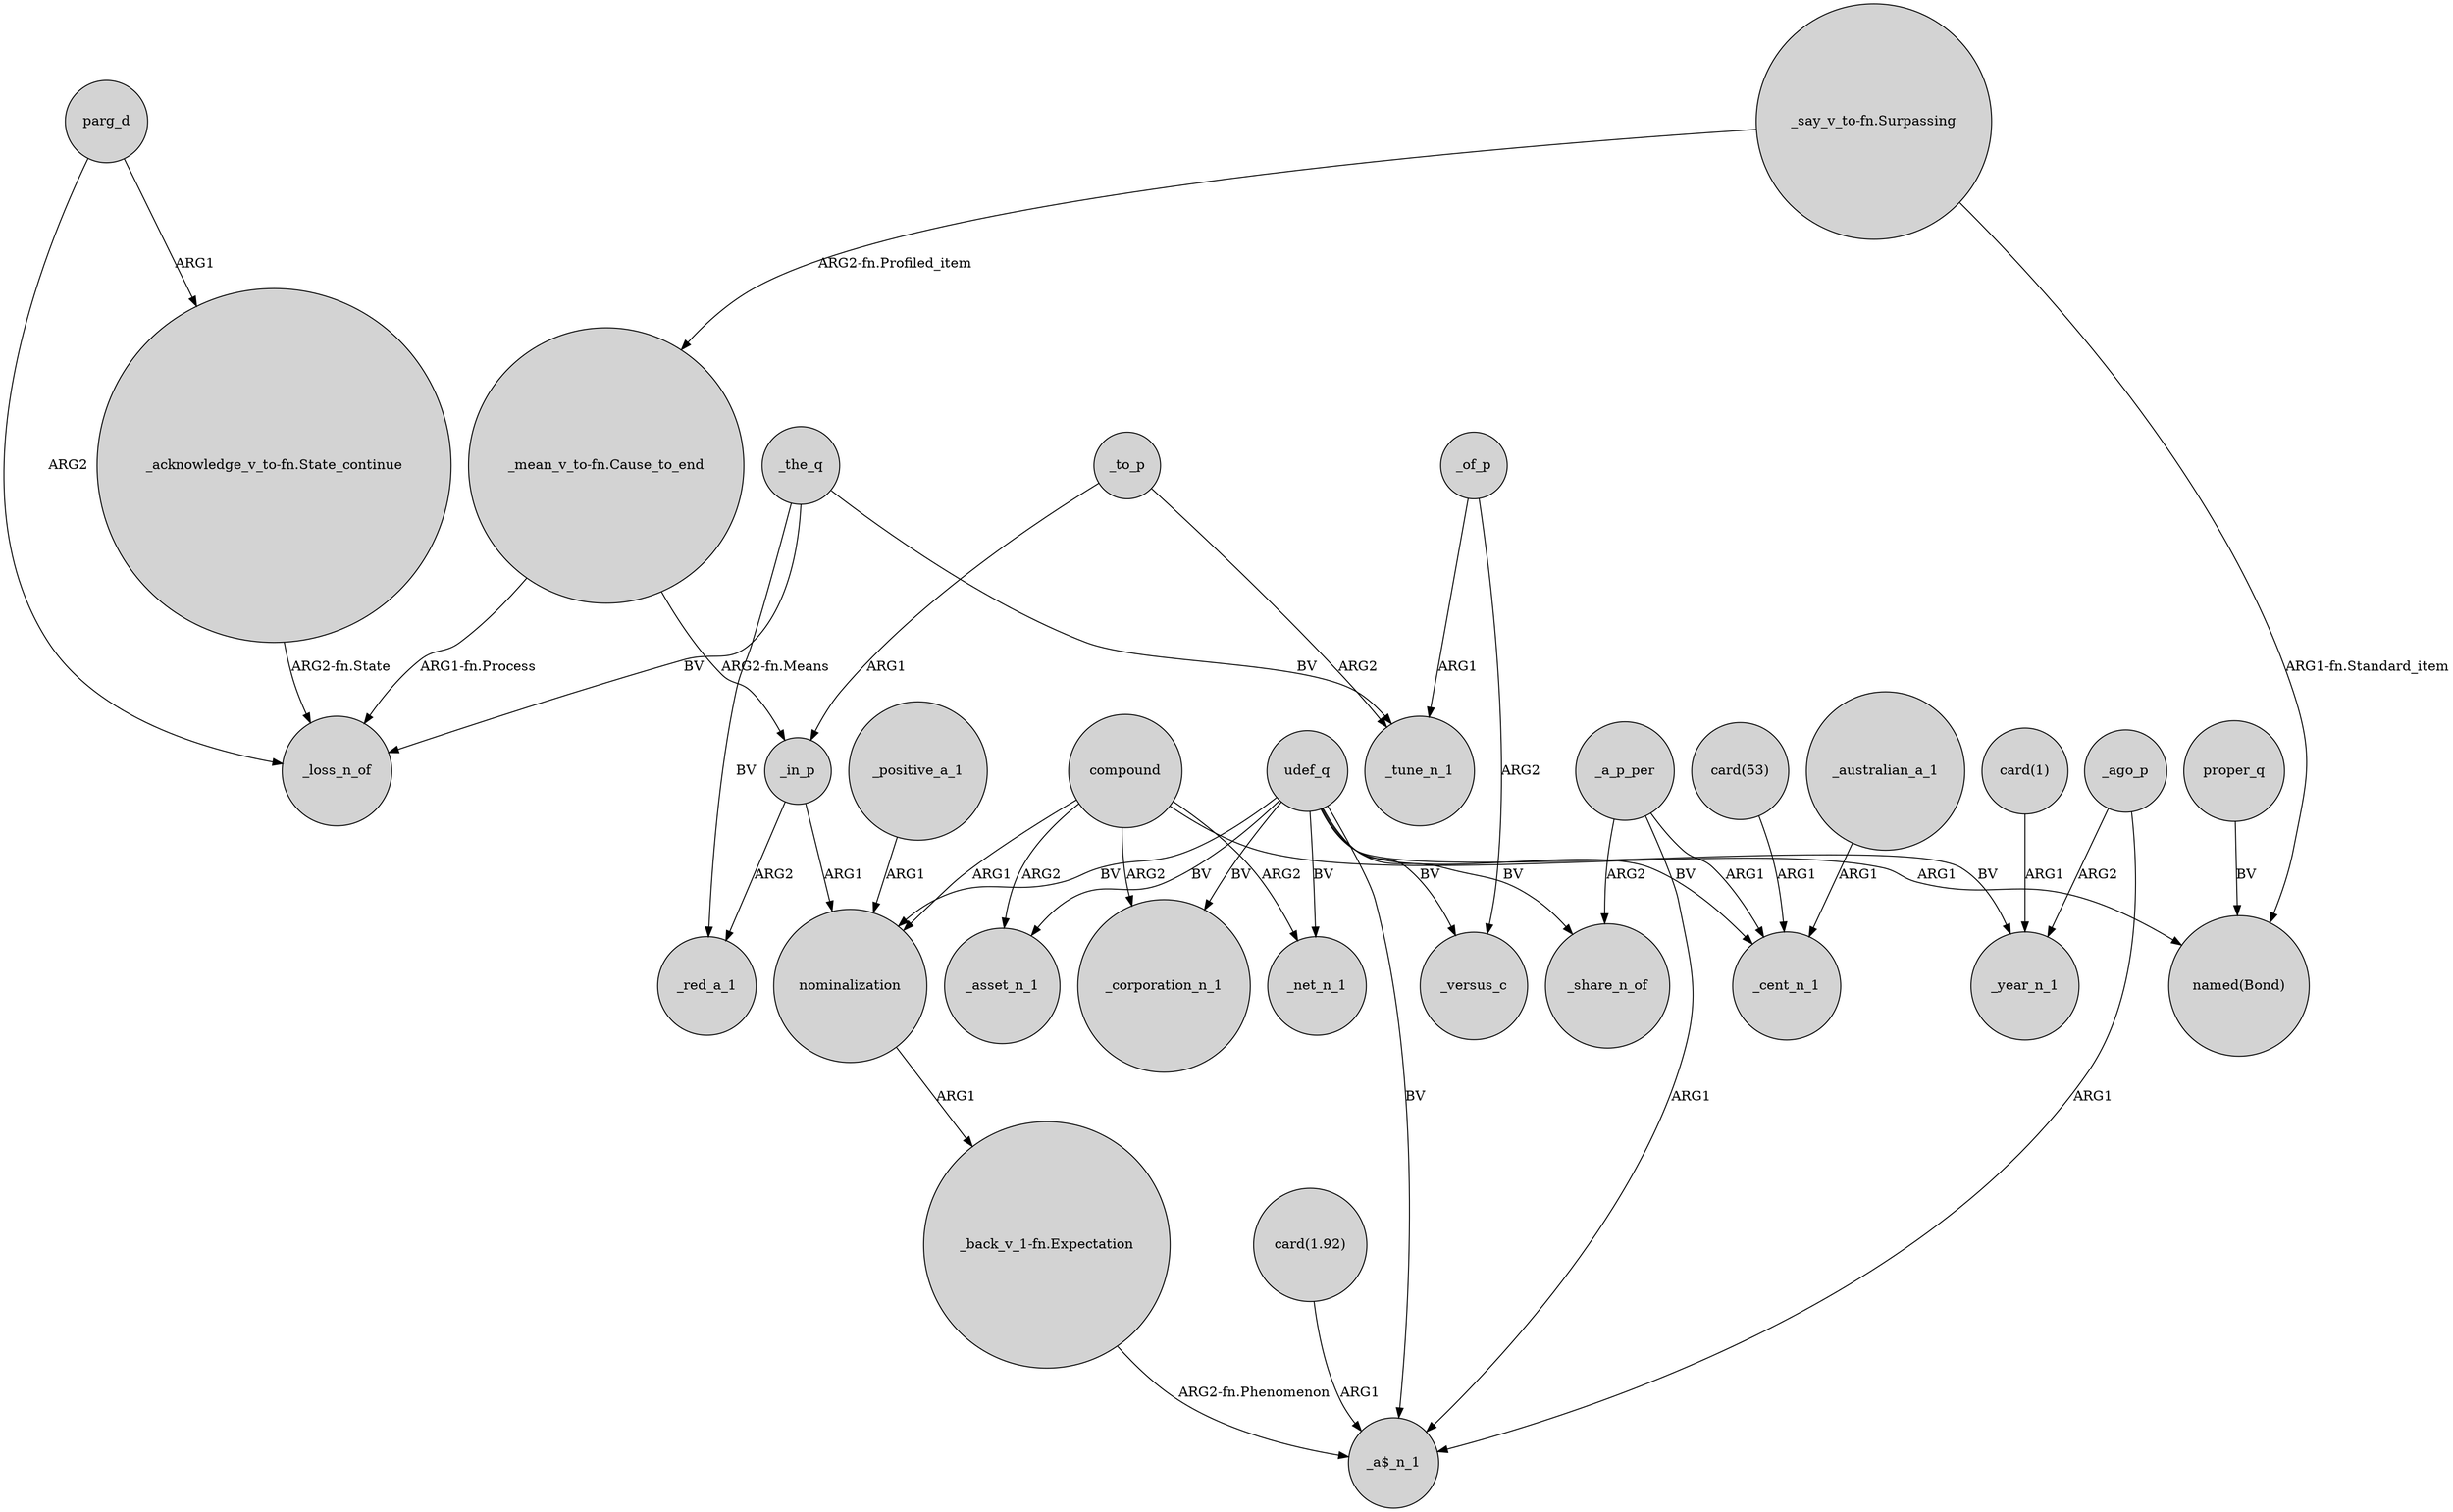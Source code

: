 digraph {
	node [shape=circle style=filled]
	parg_d -> _loss_n_of [label=ARG2]
	compound -> _net_n_1 [label=ARG2]
	_positive_a_1 -> nominalization [label=ARG1]
	compound -> _asset_n_1 [label=ARG2]
	_a_p_per -> "_a$_n_1" [label=ARG1]
	"card(1.92)" -> "_a$_n_1" [label=ARG1]
	_a_p_per -> _cent_n_1 [label=ARG1]
	nominalization -> "_back_v_1-fn.Expectation" [label=ARG1]
	"card(1)" -> _year_n_1 [label=ARG1]
	_the_q -> _loss_n_of [label=BV]
	_the_q -> _red_a_1 [label=BV]
	udef_q -> nominalization [label=BV]
	_ago_p -> "_a$_n_1" [label=ARG1]
	parg_d -> "_acknowledge_v_to-fn.State_continue" [label=ARG1]
	"card(53)" -> _cent_n_1 [label=ARG1]
	"_acknowledge_v_to-fn.State_continue" -> _loss_n_of [label="ARG2-fn.State"]
	udef_q -> _asset_n_1 [label=BV]
	udef_q -> _cent_n_1 [label=BV]
	"_say_v_to-fn.Surpassing" -> "named(Bond)" [label="ARG1-fn.Standard_item"]
	_to_p -> _in_p [label=ARG1]
	compound -> nominalization [label=ARG1]
	proper_q -> "named(Bond)" [label=BV]
	_a_p_per -> _share_n_of [label=ARG2]
	"_mean_v_to-fn.Cause_to_end" -> _loss_n_of [label="ARG1-fn.Process"]
	udef_q -> _share_n_of [label=BV]
	udef_q -> _net_n_1 [label=BV]
	"_back_v_1-fn.Expectation" -> "_a$_n_1" [label="ARG2-fn.Phenomenon"]
	"_mean_v_to-fn.Cause_to_end" -> _in_p [label="ARG2-fn.Means"]
	_of_p -> _versus_c [label=ARG2]
	"_say_v_to-fn.Surpassing" -> "_mean_v_to-fn.Cause_to_end" [label="ARG2-fn.Profiled_item"]
	_australian_a_1 -> _cent_n_1 [label=ARG1]
	compound -> "named(Bond)" [label=ARG1]
	compound -> _corporation_n_1 [label=ARG2]
	udef_q -> _corporation_n_1 [label=BV]
	_ago_p -> _year_n_1 [label=ARG2]
	udef_q -> _year_n_1 [label=BV]
	_in_p -> _red_a_1 [label=ARG2]
	_of_p -> _tune_n_1 [label=ARG1]
	_to_p -> _tune_n_1 [label=ARG2]
	udef_q -> _versus_c [label=BV]
	_the_q -> _tune_n_1 [label=BV]
	_in_p -> nominalization [label=ARG1]
	udef_q -> "_a$_n_1" [label=BV]
}
